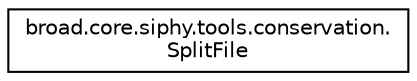 digraph "Graphical Class Hierarchy"
{
  edge [fontname="Helvetica",fontsize="10",labelfontname="Helvetica",labelfontsize="10"];
  node [fontname="Helvetica",fontsize="10",shape=record];
  rankdir="LR";
  Node1 [label="broad.core.siphy.tools.conservation.\lSplitFile",height=0.2,width=0.4,color="black", fillcolor="white", style="filled",URL="$classbroad_1_1core_1_1siphy_1_1tools_1_1conservation_1_1_split_file.html"];
}

